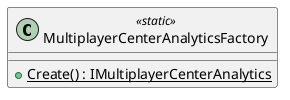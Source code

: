 @startuml
class MultiplayerCenterAnalyticsFactory <<static>> {
    + {static} Create() : IMultiplayerCenterAnalytics
}
@enduml

